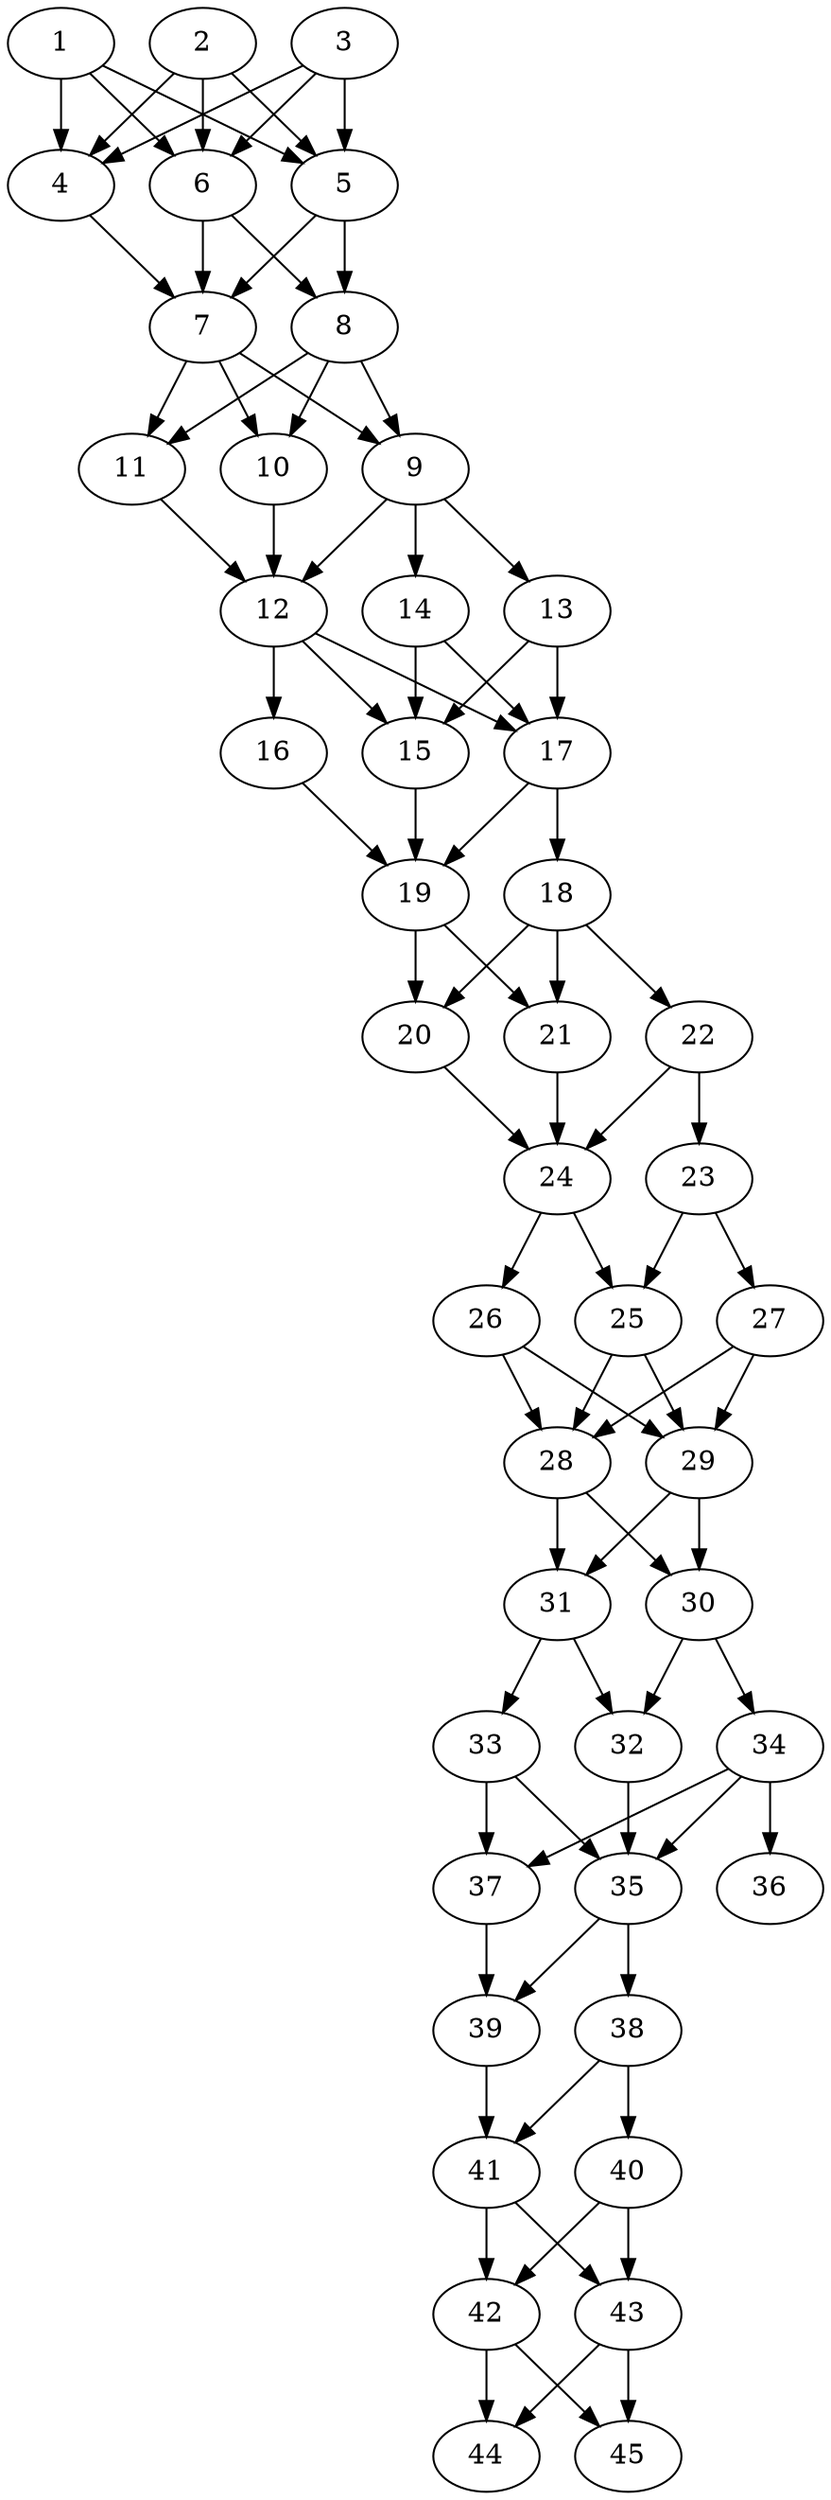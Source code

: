 // DAG automatically generated by daggen at Thu Oct  3 14:07:24 2019
// ./daggen --dot -n 45 --ccr 0.5 --fat 0.3 --regular 0.9 --density 0.9 --mindata 5242880 --maxdata 52428800 
digraph G {
  1 [size="59967488", alpha="0.03", expect_size="29983744"] 
  1 -> 4 [size ="29983744"]
  1 -> 5 [size ="29983744"]
  1 -> 6 [size ="29983744"]
  2 [size="95889408", alpha="0.17", expect_size="47944704"] 
  2 -> 4 [size ="47944704"]
  2 -> 5 [size ="47944704"]
  2 -> 6 [size ="47944704"]
  3 [size="57614336", alpha="0.13", expect_size="28807168"] 
  3 -> 4 [size ="28807168"]
  3 -> 5 [size ="28807168"]
  3 -> 6 [size ="28807168"]
  4 [size="96944128", alpha="0.18", expect_size="48472064"] 
  4 -> 7 [size ="48472064"]
  5 [size="40200192", alpha="0.15", expect_size="20100096"] 
  5 -> 7 [size ="20100096"]
  5 -> 8 [size ="20100096"]
  6 [size="54329344", alpha="0.11", expect_size="27164672"] 
  6 -> 7 [size ="27164672"]
  6 -> 8 [size ="27164672"]
  7 [size="15702016", alpha="0.10", expect_size="7851008"] 
  7 -> 9 [size ="7851008"]
  7 -> 10 [size ="7851008"]
  7 -> 11 [size ="7851008"]
  8 [size="43997184", alpha="0.16", expect_size="21998592"] 
  8 -> 9 [size ="21998592"]
  8 -> 10 [size ="21998592"]
  8 -> 11 [size ="21998592"]
  9 [size="78084096", alpha="0.14", expect_size="39042048"] 
  9 -> 12 [size ="39042048"]
  9 -> 13 [size ="39042048"]
  9 -> 14 [size ="39042048"]
  10 [size="28749824", alpha="0.16", expect_size="14374912"] 
  10 -> 12 [size ="14374912"]
  11 [size="100028416", alpha="0.13", expect_size="50014208"] 
  11 -> 12 [size ="50014208"]
  12 [size="18567168", alpha="0.19", expect_size="9283584"] 
  12 -> 15 [size ="9283584"]
  12 -> 16 [size ="9283584"]
  12 -> 17 [size ="9283584"]
  13 [size="99815424", alpha="0.14", expect_size="49907712"] 
  13 -> 15 [size ="49907712"]
  13 -> 17 [size ="49907712"]
  14 [size="68700160", alpha="0.04", expect_size="34350080"] 
  14 -> 15 [size ="34350080"]
  14 -> 17 [size ="34350080"]
  15 [size="60147712", alpha="0.13", expect_size="30073856"] 
  15 -> 19 [size ="30073856"]
  16 [size="36470784", alpha="0.20", expect_size="18235392"] 
  16 -> 19 [size ="18235392"]
  17 [size="87724032", alpha="0.11", expect_size="43862016"] 
  17 -> 18 [size ="43862016"]
  17 -> 19 [size ="43862016"]
  18 [size="39477248", alpha="0.18", expect_size="19738624"] 
  18 -> 20 [size ="19738624"]
  18 -> 21 [size ="19738624"]
  18 -> 22 [size ="19738624"]
  19 [size="20473856", alpha="0.17", expect_size="10236928"] 
  19 -> 20 [size ="10236928"]
  19 -> 21 [size ="10236928"]
  20 [size="84301824", alpha="0.01", expect_size="42150912"] 
  20 -> 24 [size ="42150912"]
  21 [size="66232320", alpha="0.17", expect_size="33116160"] 
  21 -> 24 [size ="33116160"]
  22 [size="30976000", alpha="0.10", expect_size="15488000"] 
  22 -> 23 [size ="15488000"]
  22 -> 24 [size ="15488000"]
  23 [size="25208832", alpha="0.14", expect_size="12604416"] 
  23 -> 25 [size ="12604416"]
  23 -> 27 [size ="12604416"]
  24 [size="89982976", alpha="0.15", expect_size="44991488"] 
  24 -> 25 [size ="44991488"]
  24 -> 26 [size ="44991488"]
  25 [size="14456832", alpha="0.03", expect_size="7228416"] 
  25 -> 28 [size ="7228416"]
  25 -> 29 [size ="7228416"]
  26 [size="73771008", alpha="0.01", expect_size="36885504"] 
  26 -> 28 [size ="36885504"]
  26 -> 29 [size ="36885504"]
  27 [size="71495680", alpha="0.19", expect_size="35747840"] 
  27 -> 28 [size ="35747840"]
  27 -> 29 [size ="35747840"]
  28 [size="29087744", alpha="0.05", expect_size="14543872"] 
  28 -> 30 [size ="14543872"]
  28 -> 31 [size ="14543872"]
  29 [size="18284544", alpha="0.05", expect_size="9142272"] 
  29 -> 30 [size ="9142272"]
  29 -> 31 [size ="9142272"]
  30 [size="96544768", alpha="0.08", expect_size="48272384"] 
  30 -> 32 [size ="48272384"]
  30 -> 34 [size ="48272384"]
  31 [size="103299072", alpha="0.11", expect_size="51649536"] 
  31 -> 32 [size ="51649536"]
  31 -> 33 [size ="51649536"]
  32 [size="88033280", alpha="0.15", expect_size="44016640"] 
  32 -> 35 [size ="44016640"]
  33 [size="41779200", alpha="0.19", expect_size="20889600"] 
  33 -> 35 [size ="20889600"]
  33 -> 37 [size ="20889600"]
  34 [size="11665408", alpha="0.15", expect_size="5832704"] 
  34 -> 35 [size ="5832704"]
  34 -> 36 [size ="5832704"]
  34 -> 37 [size ="5832704"]
  35 [size="84150272", alpha="0.01", expect_size="42075136"] 
  35 -> 38 [size ="42075136"]
  35 -> 39 [size ="42075136"]
  36 [size="100206592", alpha="0.12", expect_size="50103296"] 
  37 [size="103680000", alpha="0.01", expect_size="51840000"] 
  37 -> 39 [size ="51840000"]
  38 [size="99788800", alpha="0.15", expect_size="49894400"] 
  38 -> 40 [size ="49894400"]
  38 -> 41 [size ="49894400"]
  39 [size="27670528", alpha="0.11", expect_size="13835264"] 
  39 -> 41 [size ="13835264"]
  40 [size="49295360", alpha="0.03", expect_size="24647680"] 
  40 -> 42 [size ="24647680"]
  40 -> 43 [size ="24647680"]
  41 [size="88561664", alpha="0.07", expect_size="44280832"] 
  41 -> 42 [size ="44280832"]
  41 -> 43 [size ="44280832"]
  42 [size="46266368", alpha="0.15", expect_size="23133184"] 
  42 -> 44 [size ="23133184"]
  42 -> 45 [size ="23133184"]
  43 [size="24862720", alpha="0.06", expect_size="12431360"] 
  43 -> 44 [size ="12431360"]
  43 -> 45 [size ="12431360"]
  44 [size="19312640", alpha="0.15", expect_size="9656320"] 
  45 [size="87828480", alpha="0.04", expect_size="43914240"] 
}
